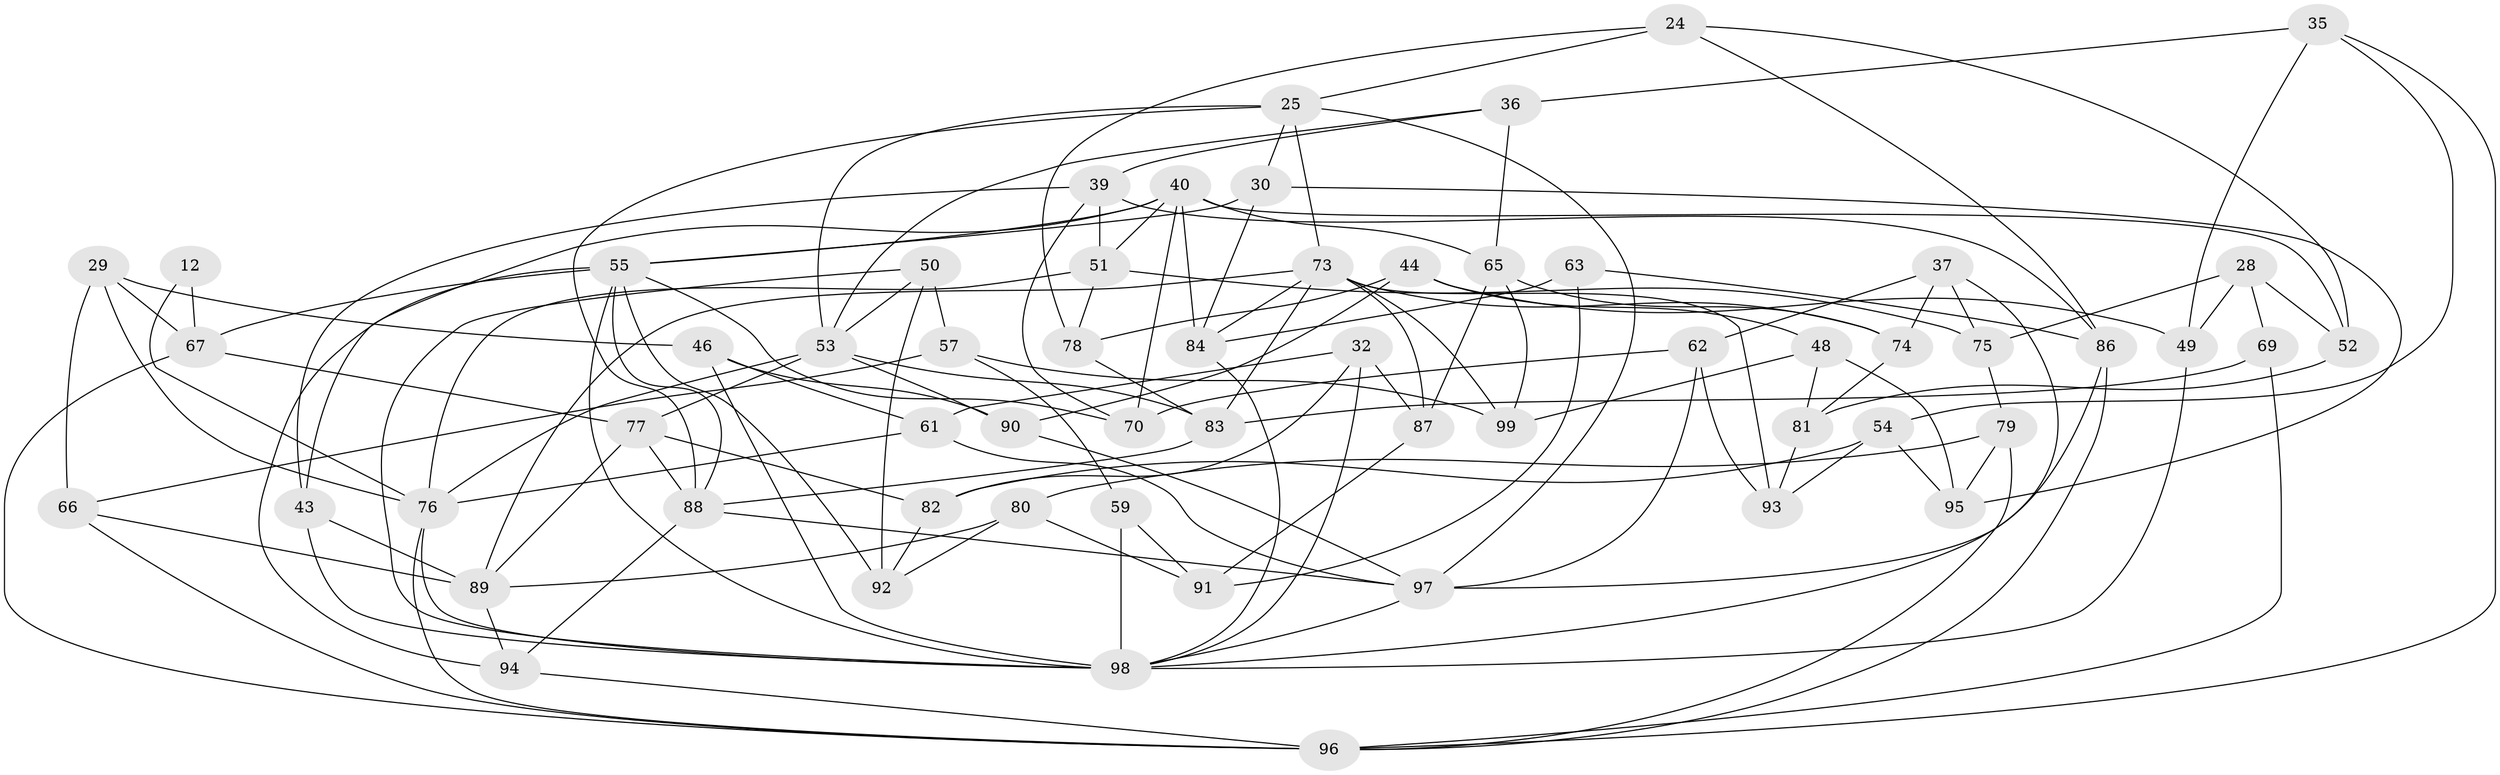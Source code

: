 // original degree distribution, {4: 1.0}
// Generated by graph-tools (version 1.1) at 2025/03/03/04/25 22:03:03]
// undirected, 59 vertices, 138 edges
graph export_dot {
graph [start="1"]
  node [color=gray90,style=filled];
  12;
  24;
  25 [super="+1+2"];
  28;
  29;
  30;
  32;
  35;
  36;
  37;
  39 [super="+17"];
  40 [super="+3+31"];
  43;
  44;
  46;
  48;
  49;
  50;
  51 [super="+14"];
  52;
  53 [super="+34"];
  54;
  55 [super="+33"];
  57;
  59 [super="+41"];
  61;
  62;
  63;
  65 [super="+26"];
  66;
  67 [super="+7"];
  69;
  70;
  73 [super="+13+60+42"];
  74;
  75;
  76 [super="+72"];
  77 [super="+45"];
  78;
  79;
  80;
  81;
  82;
  83 [super="+68"];
  84 [super="+58"];
  86 [super="+8"];
  87;
  88 [super="+15+19+85"];
  89 [super="+10+20"];
  90;
  91;
  92;
  93;
  94 [super="+64"];
  95;
  96 [super="+6+47"];
  97 [super="+4+5"];
  98 [super="+56+71"];
  99;
  12 -- 76 [weight=2];
  12 -- 67 [weight=2];
  24 -- 52;
  24 -- 78;
  24 -- 86;
  24 -- 25;
  25 -- 97;
  25 -- 53 [weight=2];
  25 -- 30;
  25 -- 73 [weight=2];
  25 -- 88;
  28 -- 49;
  28 -- 52;
  28 -- 75;
  28 -- 69;
  29 -- 67;
  29 -- 46;
  29 -- 66;
  29 -- 76;
  30 -- 95;
  30 -- 55;
  30 -- 84;
  32 -- 61;
  32 -- 87;
  32 -- 82;
  32 -- 98;
  35 -- 49;
  35 -- 36;
  35 -- 54;
  35 -- 96;
  36 -- 65;
  36 -- 53;
  36 -- 39;
  37 -- 75;
  37 -- 62;
  37 -- 74;
  37 -- 98;
  39 -- 70;
  39 -- 51 [weight=2];
  39 -- 43;
  39 -- 86;
  40 -- 52;
  40 -- 43;
  40 -- 51;
  40 -- 65 [weight=2];
  40 -- 70;
  40 -- 84;
  40 -- 55;
  43 -- 89;
  43 -- 98;
  44 -- 48;
  44 -- 49;
  44 -- 90;
  44 -- 78;
  46 -- 90;
  46 -- 61;
  46 -- 98;
  48 -- 99;
  48 -- 95;
  48 -- 81;
  49 -- 98;
  50 -- 53;
  50 -- 57;
  50 -- 92;
  50 -- 98;
  51 -- 78;
  51 -- 75;
  51 -- 76;
  52 -- 81;
  53 -- 83;
  53 -- 90;
  53 -- 76;
  53 -- 77;
  54 -- 95;
  54 -- 82;
  54 -- 93;
  55 -- 70;
  55 -- 98 [weight=2];
  55 -- 67;
  55 -- 88;
  55 -- 92;
  55 -- 94 [weight=2];
  57 -- 99;
  57 -- 59;
  57 -- 66;
  59 -- 91;
  59 -- 98 [weight=4];
  61 -- 97;
  61 -- 76;
  62 -- 70;
  62 -- 93;
  62 -- 97;
  63 -- 91;
  63 -- 86 [weight=2];
  63 -- 84;
  65 -- 74;
  65 -- 99;
  65 -- 87;
  66 -- 96;
  66 -- 89;
  67 -- 96;
  67 -- 77;
  69 -- 83 [weight=2];
  69 -- 96;
  73 -- 99;
  73 -- 89 [weight=2];
  73 -- 83;
  73 -- 93;
  73 -- 84;
  73 -- 74;
  73 -- 87;
  74 -- 81;
  75 -- 79;
  76 -- 96;
  76 -- 98;
  77 -- 89;
  77 -- 88 [weight=2];
  77 -- 82;
  78 -- 83;
  79 -- 95;
  79 -- 80;
  79 -- 96;
  80 -- 92;
  80 -- 89;
  80 -- 91;
  81 -- 93;
  82 -- 92;
  83 -- 88;
  84 -- 98 [weight=2];
  86 -- 97;
  86 -- 96;
  87 -- 91;
  88 -- 97 [weight=2];
  88 -- 94 [weight=3];
  89 -- 94 [weight=2];
  90 -- 97;
  94 -- 96;
  97 -- 98;
}
